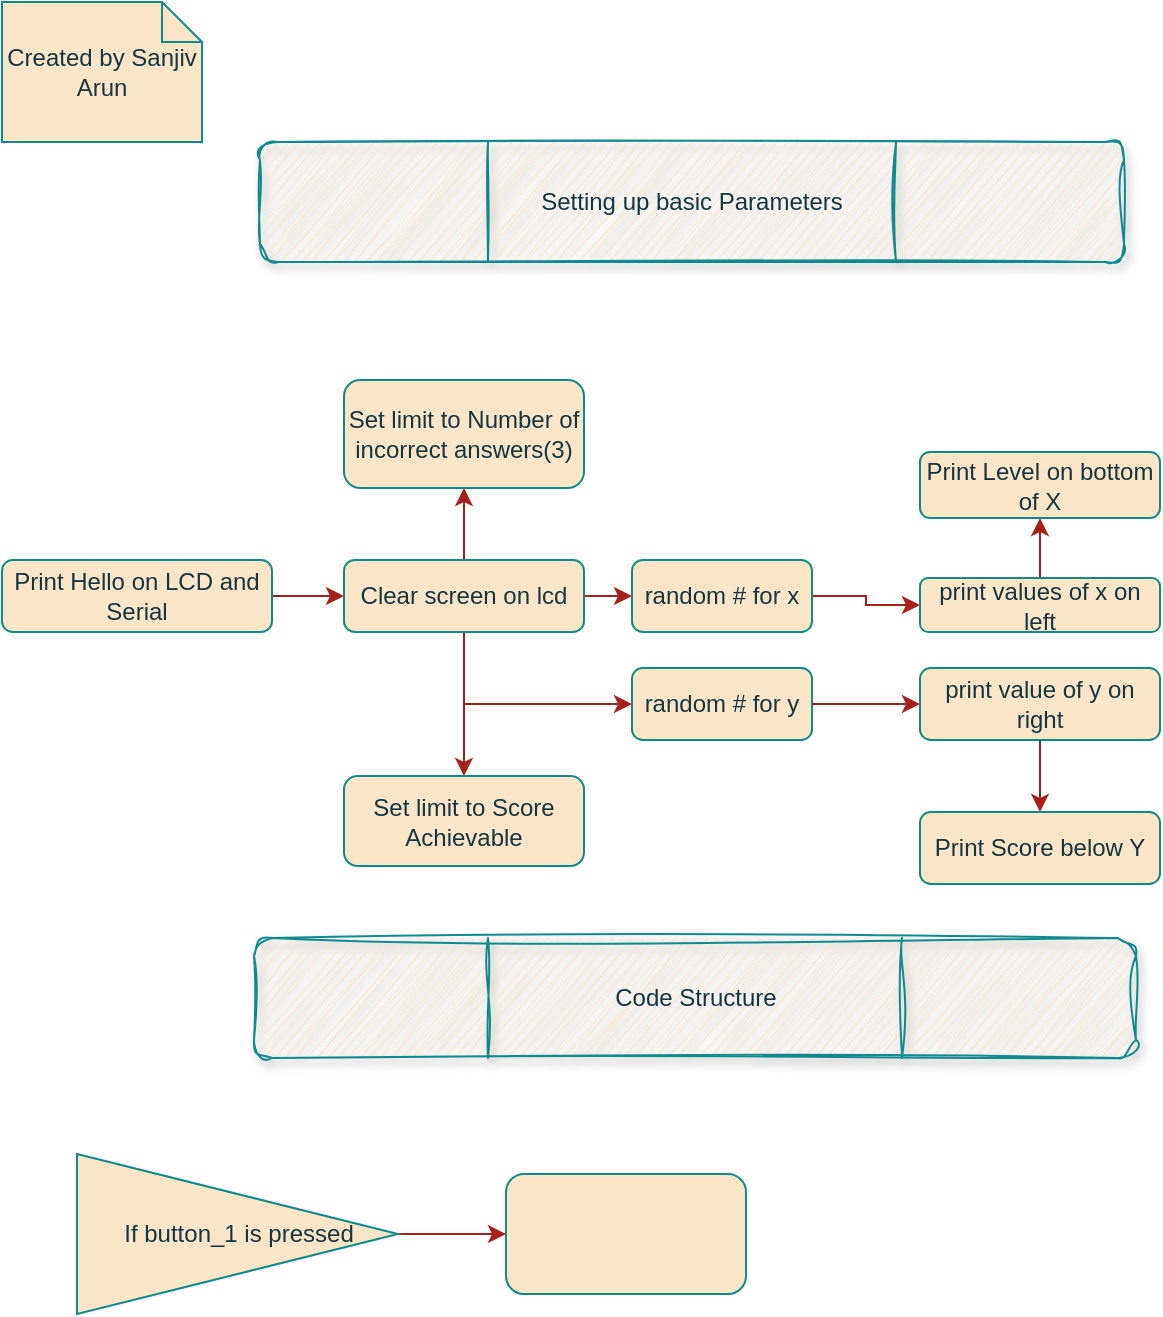 <mxfile version="23.1.0" type="github">
  <diagram name="Page-1" id="HlBYJ2akHbuLPXRJcdZQ">
    <mxGraphModel dx="1434" dy="786" grid="1" gridSize="9" guides="1" tooltips="1" connect="1" arrows="1" fold="1" page="1" pageScale="1" pageWidth="850" pageHeight="1100" background="#FFFFFF" math="0" shadow="0">
      <root>
        <mxCell id="0" />
        <mxCell id="1" parent="0" />
        <mxCell id="FdoNSP9KEv3j-PfFoowO-1" value="Created by Sanjiv Arun" style="shape=note;size=20;whiteSpace=wrap;html=1;labelBackgroundColor=none;fillColor=#FAE5C7;strokeColor=#0F8B8D;fontColor=#143642;" parent="1" vertex="1">
          <mxGeometry width="100" height="70" as="geometry" />
        </mxCell>
        <mxCell id="SeJWnKgq5Rx214cVQ9Nx-21" style="edgeStyle=orthogonalEdgeStyle;rounded=0;orthogonalLoop=1;jettySize=auto;html=1;strokeColor=#A8201A;fontColor=#143642;fillColor=#FAE5C7;" edge="1" parent="1" source="SeJWnKgq5Rx214cVQ9Nx-19" target="SeJWnKgq5Rx214cVQ9Nx-20">
          <mxGeometry relative="1" as="geometry" />
        </mxCell>
        <mxCell id="SeJWnKgq5Rx214cVQ9Nx-19" value="Print Hello on LCD and Serial" style="rounded=1;whiteSpace=wrap;html=1;strokeColor=#0F8B8D;fontColor=#143642;fillColor=#FAE5C7;" vertex="1" parent="1">
          <mxGeometry y="279" width="135" height="36" as="geometry" />
        </mxCell>
        <mxCell id="SeJWnKgq5Rx214cVQ9Nx-23" value="" style="edgeStyle=orthogonalEdgeStyle;rounded=0;orthogonalLoop=1;jettySize=auto;html=1;strokeColor=#A8201A;fontColor=#143642;fillColor=#FAE5C7;exitX=1;exitY=0.5;exitDx=0;exitDy=0;" edge="1" parent="1" source="SeJWnKgq5Rx214cVQ9Nx-20" target="SeJWnKgq5Rx214cVQ9Nx-22">
          <mxGeometry relative="1" as="geometry" />
        </mxCell>
        <mxCell id="SeJWnKgq5Rx214cVQ9Nx-25" style="edgeStyle=orthogonalEdgeStyle;rounded=0;orthogonalLoop=1;jettySize=auto;html=1;entryX=0;entryY=0.5;entryDx=0;entryDy=0;strokeColor=#A8201A;fontColor=#143642;fillColor=#FAE5C7;" edge="1" parent="1" source="SeJWnKgq5Rx214cVQ9Nx-20" target="SeJWnKgq5Rx214cVQ9Nx-24">
          <mxGeometry relative="1" as="geometry">
            <Array as="points">
              <mxPoint x="231" y="351" />
            </Array>
          </mxGeometry>
        </mxCell>
        <mxCell id="SeJWnKgq5Rx214cVQ9Nx-87" value="" style="edgeStyle=orthogonalEdgeStyle;rounded=0;orthogonalLoop=1;jettySize=auto;html=1;strokeColor=#A8201A;fontColor=#143642;fillColor=#FAE5C7;" edge="1" parent="1" source="SeJWnKgq5Rx214cVQ9Nx-20" target="SeJWnKgq5Rx214cVQ9Nx-86">
          <mxGeometry relative="1" as="geometry" />
        </mxCell>
        <mxCell id="SeJWnKgq5Rx214cVQ9Nx-90" style="edgeStyle=orthogonalEdgeStyle;rounded=0;orthogonalLoop=1;jettySize=auto;html=1;exitX=0.5;exitY=1;exitDx=0;exitDy=0;entryX=0.5;entryY=0;entryDx=0;entryDy=0;strokeColor=#A8201A;fontColor=#143642;fillColor=#FAE5C7;" edge="1" parent="1" source="SeJWnKgq5Rx214cVQ9Nx-20" target="SeJWnKgq5Rx214cVQ9Nx-88">
          <mxGeometry relative="1" as="geometry" />
        </mxCell>
        <mxCell id="SeJWnKgq5Rx214cVQ9Nx-20" value="Clear screen on lcd" style="rounded=1;whiteSpace=wrap;html=1;strokeColor=#0F8B8D;fontColor=#143642;fillColor=#FAE5C7;" vertex="1" parent="1">
          <mxGeometry x="171" y="279" width="120" height="36" as="geometry" />
        </mxCell>
        <mxCell id="SeJWnKgq5Rx214cVQ9Nx-28" style="edgeStyle=orthogonalEdgeStyle;rounded=0;orthogonalLoop=1;jettySize=auto;html=1;exitX=1;exitY=0.5;exitDx=0;exitDy=0;entryX=0;entryY=0.5;entryDx=0;entryDy=0;strokeColor=#A8201A;fontColor=#143642;fillColor=#FAE5C7;" edge="1" parent="1" source="SeJWnKgq5Rx214cVQ9Nx-22" target="SeJWnKgq5Rx214cVQ9Nx-26">
          <mxGeometry relative="1" as="geometry" />
        </mxCell>
        <mxCell id="SeJWnKgq5Rx214cVQ9Nx-22" value="random # for x" style="whiteSpace=wrap;html=1;fillColor=#FAE5C7;strokeColor=#0F8B8D;fontColor=#143642;rounded=1;" vertex="1" parent="1">
          <mxGeometry x="315" y="279" width="90" height="36" as="geometry" />
        </mxCell>
        <mxCell id="SeJWnKgq5Rx214cVQ9Nx-27" value="" style="edgeStyle=orthogonalEdgeStyle;rounded=0;orthogonalLoop=1;jettySize=auto;html=1;strokeColor=#A8201A;fontColor=#143642;fillColor=#FAE5C7;" edge="1" parent="1" source="SeJWnKgq5Rx214cVQ9Nx-24">
          <mxGeometry relative="1" as="geometry">
            <mxPoint x="459" y="351" as="targetPoint" />
          </mxGeometry>
        </mxCell>
        <mxCell id="SeJWnKgq5Rx214cVQ9Nx-24" value="random # for y" style="whiteSpace=wrap;html=1;fillColor=#FAE5C7;strokeColor=#0F8B8D;fontColor=#143642;rounded=1;" vertex="1" parent="1">
          <mxGeometry x="315" y="333" width="90" height="36" as="geometry" />
        </mxCell>
        <mxCell id="SeJWnKgq5Rx214cVQ9Nx-80" value="" style="edgeStyle=orthogonalEdgeStyle;rounded=0;orthogonalLoop=1;jettySize=auto;html=1;strokeColor=#A8201A;fontColor=#143642;fillColor=#FAE5C7;" edge="1" parent="1" source="SeJWnKgq5Rx214cVQ9Nx-26" target="SeJWnKgq5Rx214cVQ9Nx-79">
          <mxGeometry relative="1" as="geometry" />
        </mxCell>
        <mxCell id="SeJWnKgq5Rx214cVQ9Nx-26" value="print values of x on left" style="whiteSpace=wrap;html=1;fillColor=#FAE5C7;strokeColor=#0F8B8D;fontColor=#143642;rounded=1;" vertex="1" parent="1">
          <mxGeometry x="459" y="288" width="120" height="27" as="geometry" />
        </mxCell>
        <mxCell id="SeJWnKgq5Rx214cVQ9Nx-77" value="" style="edgeStyle=orthogonalEdgeStyle;rounded=0;orthogonalLoop=1;jettySize=auto;html=1;strokeColor=#A8201A;fontColor=#143642;fillColor=#FAE5C7;" edge="1" parent="1" source="SeJWnKgq5Rx214cVQ9Nx-29" target="SeJWnKgq5Rx214cVQ9Nx-76">
          <mxGeometry relative="1" as="geometry" />
        </mxCell>
        <mxCell id="SeJWnKgq5Rx214cVQ9Nx-29" value="print value of y on right" style="rounded=1;whiteSpace=wrap;html=1;strokeColor=#0F8B8D;fontColor=#143642;fillColor=#FAE5C7;" vertex="1" parent="1">
          <mxGeometry x="459" y="333" width="120" height="36" as="geometry" />
        </mxCell>
        <mxCell id="SeJWnKgq5Rx214cVQ9Nx-76" value="Print Score below Y" style="whiteSpace=wrap;html=1;fillColor=#FAE5C7;strokeColor=#0F8B8D;fontColor=#143642;rounded=1;" vertex="1" parent="1">
          <mxGeometry x="459" y="405" width="120" height="36" as="geometry" />
        </mxCell>
        <mxCell id="SeJWnKgq5Rx214cVQ9Nx-79" value="Print Level on bottom of X" style="whiteSpace=wrap;html=1;fillColor=#FAE5C7;strokeColor=#0F8B8D;fontColor=#143642;rounded=1;" vertex="1" parent="1">
          <mxGeometry x="459" y="225" width="120" height="33" as="geometry" />
        </mxCell>
        <mxCell id="SeJWnKgq5Rx214cVQ9Nx-86" value="Set limit to Number of incorrect answers(3)" style="whiteSpace=wrap;html=1;fillColor=#FAE5C7;strokeColor=#0F8B8D;fontColor=#143642;rounded=1;" vertex="1" parent="1">
          <mxGeometry x="171" y="189" width="120" height="54" as="geometry" />
        </mxCell>
        <mxCell id="SeJWnKgq5Rx214cVQ9Nx-88" value="Set limit to Score Achievable" style="whiteSpace=wrap;html=1;fillColor=#FAE5C7;strokeColor=#0F8B8D;fontColor=#143642;rounded=1;" vertex="1" parent="1">
          <mxGeometry x="171" y="387" width="120" height="45" as="geometry" />
        </mxCell>
        <mxCell id="SeJWnKgq5Rx214cVQ9Nx-91" value="Setting up basic Parameters" style="shape=process;whiteSpace=wrap;html=1;backgroundOutline=1;strokeColor=#0F8B8D;fontColor=#143642;fillColor=#FAE5C7;rounded=1;glass=0;shadow=1;sketch=1;curveFitting=1;jiggle=2;size=0.264;" vertex="1" parent="1">
          <mxGeometry x="129" y="70" width="432" height="60" as="geometry" />
        </mxCell>
        <mxCell id="SeJWnKgq5Rx214cVQ9Nx-92" value="Code Structure" style="shape=process;whiteSpace=wrap;html=1;backgroundOutline=1;strokeColor=#0F8B8D;fontColor=#143642;fillColor=#FAE5C7;sketch=1;curveFitting=1;jiggle=2;shadow=1;rounded=1;size=0.265;glass=0;" vertex="1" parent="1">
          <mxGeometry x="126" y="468" width="441" height="60" as="geometry" />
        </mxCell>
        <mxCell id="SeJWnKgq5Rx214cVQ9Nx-95" style="edgeStyle=orthogonalEdgeStyle;rounded=0;orthogonalLoop=1;jettySize=auto;html=1;exitX=1;exitY=0.5;exitDx=0;exitDy=0;entryX=0;entryY=0.5;entryDx=0;entryDy=0;strokeColor=#A8201A;fontColor=#143642;fillColor=#FAE5C7;" edge="1" parent="1" source="SeJWnKgq5Rx214cVQ9Nx-93" target="SeJWnKgq5Rx214cVQ9Nx-94">
          <mxGeometry relative="1" as="geometry" />
        </mxCell>
        <mxCell id="SeJWnKgq5Rx214cVQ9Nx-93" value="If button_1 is pressed" style="triangle;whiteSpace=wrap;html=1;strokeColor=#0F8B8D;fontColor=#143642;fillColor=#FAE5C7;" vertex="1" parent="1">
          <mxGeometry x="37.5" y="576" width="160.5" height="80" as="geometry" />
        </mxCell>
        <mxCell id="SeJWnKgq5Rx214cVQ9Nx-94" value="" style="rounded=1;whiteSpace=wrap;html=1;strokeColor=#0F8B8D;fontColor=#143642;fillColor=#FAE5C7;" vertex="1" parent="1">
          <mxGeometry x="252" y="586" width="120" height="60" as="geometry" />
        </mxCell>
      </root>
    </mxGraphModel>
  </diagram>
</mxfile>
